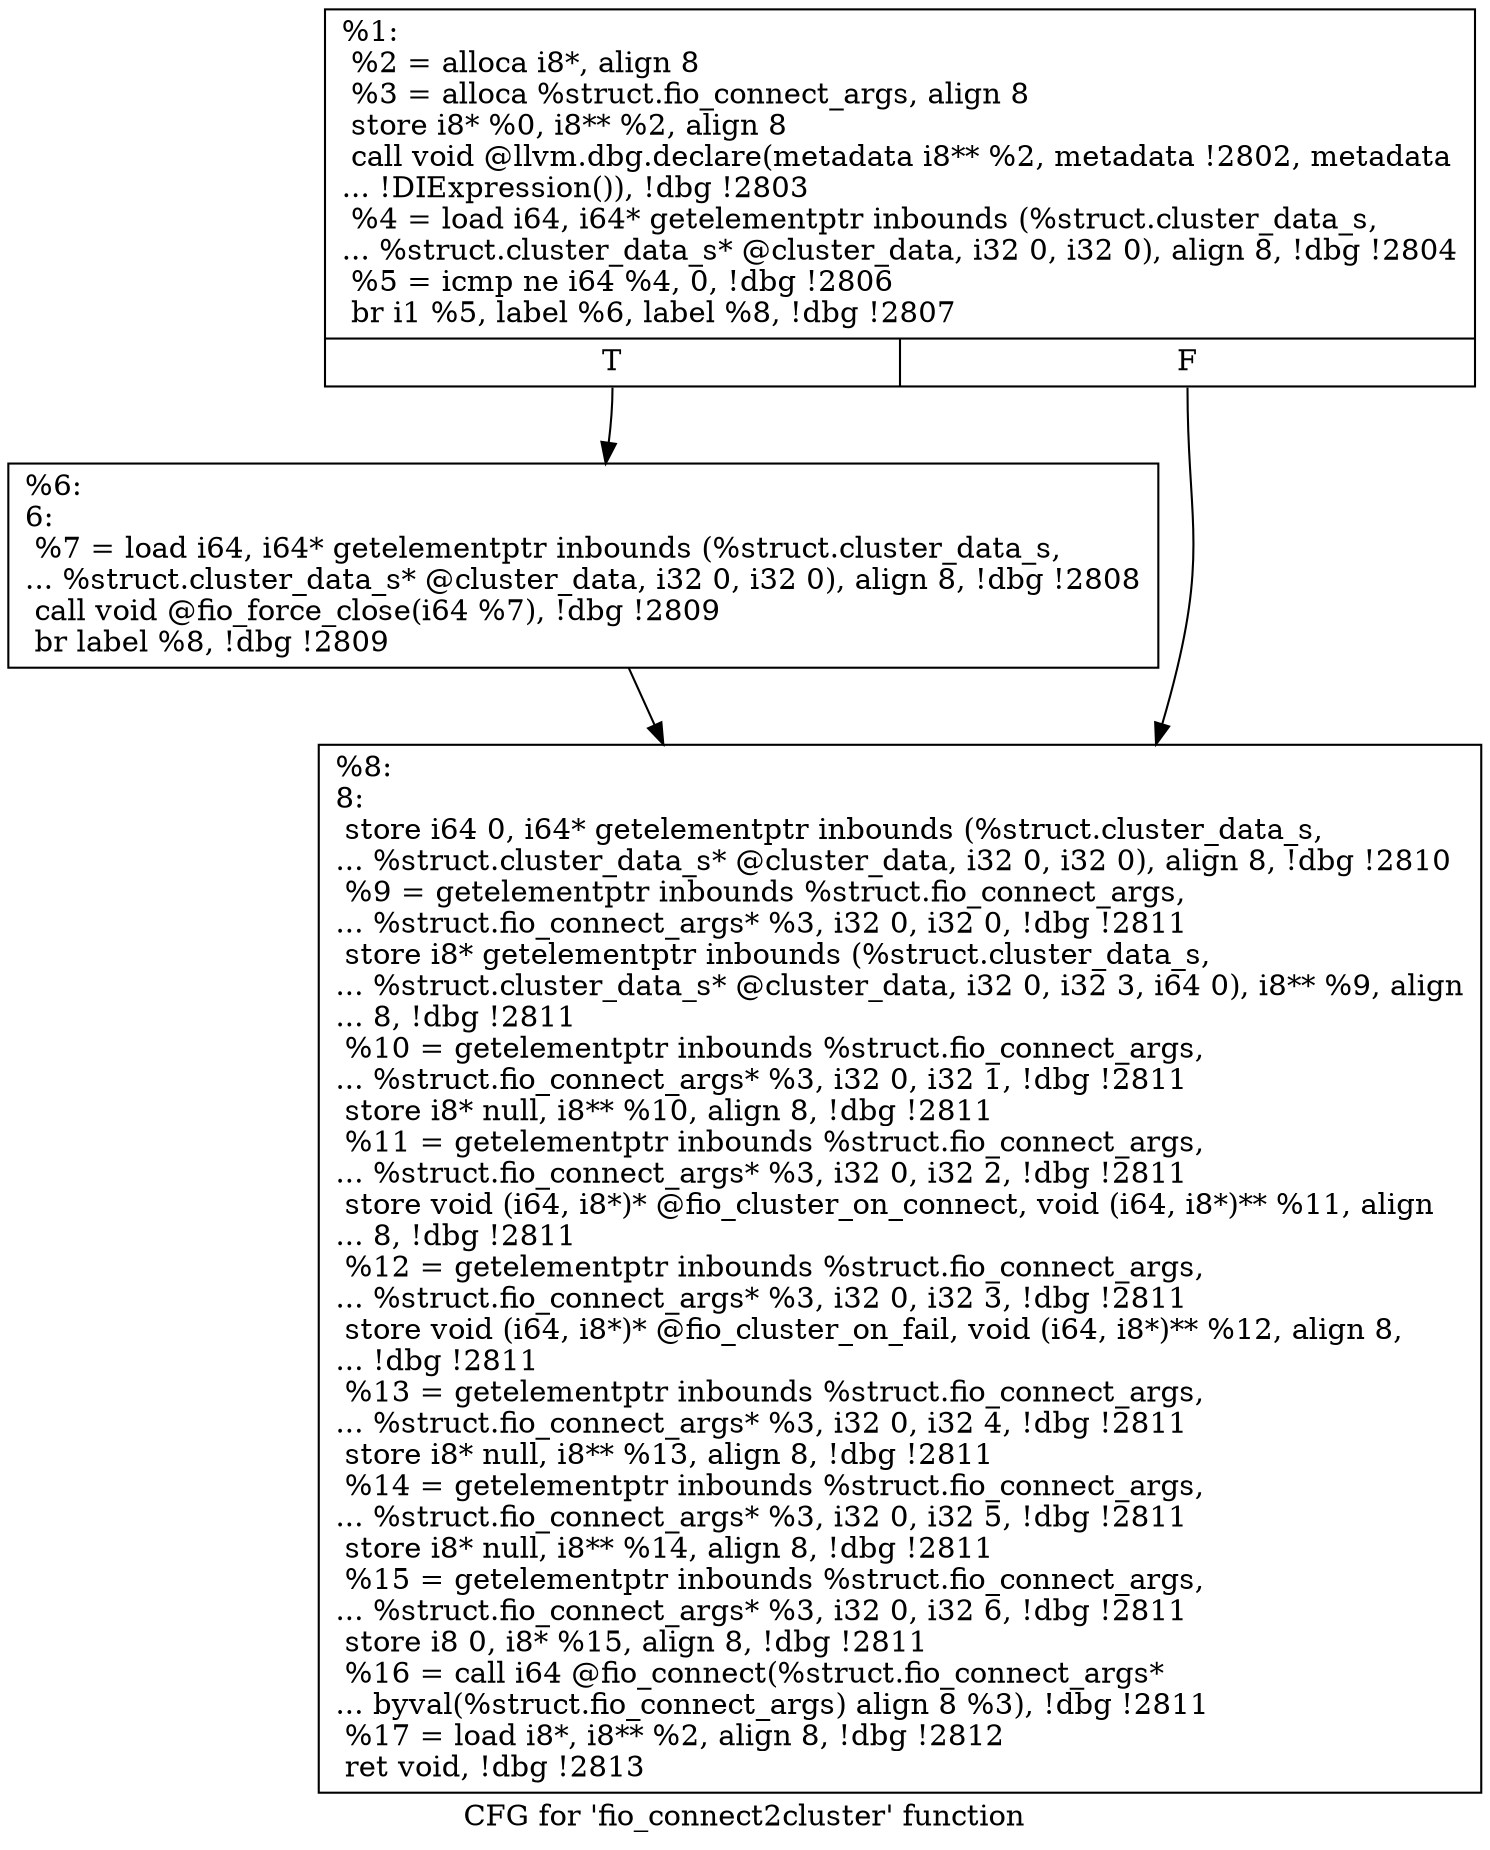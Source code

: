 digraph "CFG for 'fio_connect2cluster' function" {
	label="CFG for 'fio_connect2cluster' function";

	Node0x55685142e680 [shape=record,label="{%1:\l  %2 = alloca i8*, align 8\l  %3 = alloca %struct.fio_connect_args, align 8\l  store i8* %0, i8** %2, align 8\l  call void @llvm.dbg.declare(metadata i8** %2, metadata !2802, metadata\l... !DIExpression()), !dbg !2803\l  %4 = load i64, i64* getelementptr inbounds (%struct.cluster_data_s,\l... %struct.cluster_data_s* @cluster_data, i32 0, i32 0), align 8, !dbg !2804\l  %5 = icmp ne i64 %4, 0, !dbg !2806\l  br i1 %5, label %6, label %8, !dbg !2807\l|{<s0>T|<s1>F}}"];
	Node0x55685142e680:s0 -> Node0x55685142ec80;
	Node0x55685142e680:s1 -> Node0x55685142ecd0;
	Node0x55685142ec80 [shape=record,label="{%6:\l6:                                                \l  %7 = load i64, i64* getelementptr inbounds (%struct.cluster_data_s,\l... %struct.cluster_data_s* @cluster_data, i32 0, i32 0), align 8, !dbg !2808\l  call void @fio_force_close(i64 %7), !dbg !2809\l  br label %8, !dbg !2809\l}"];
	Node0x55685142ec80 -> Node0x55685142ecd0;
	Node0x55685142ecd0 [shape=record,label="{%8:\l8:                                                \l  store i64 0, i64* getelementptr inbounds (%struct.cluster_data_s,\l... %struct.cluster_data_s* @cluster_data, i32 0, i32 0), align 8, !dbg !2810\l  %9 = getelementptr inbounds %struct.fio_connect_args,\l... %struct.fio_connect_args* %3, i32 0, i32 0, !dbg !2811\l  store i8* getelementptr inbounds (%struct.cluster_data_s,\l... %struct.cluster_data_s* @cluster_data, i32 0, i32 3, i64 0), i8** %9, align\l... 8, !dbg !2811\l  %10 = getelementptr inbounds %struct.fio_connect_args,\l... %struct.fio_connect_args* %3, i32 0, i32 1, !dbg !2811\l  store i8* null, i8** %10, align 8, !dbg !2811\l  %11 = getelementptr inbounds %struct.fio_connect_args,\l... %struct.fio_connect_args* %3, i32 0, i32 2, !dbg !2811\l  store void (i64, i8*)* @fio_cluster_on_connect, void (i64, i8*)** %11, align\l... 8, !dbg !2811\l  %12 = getelementptr inbounds %struct.fio_connect_args,\l... %struct.fio_connect_args* %3, i32 0, i32 3, !dbg !2811\l  store void (i64, i8*)* @fio_cluster_on_fail, void (i64, i8*)** %12, align 8,\l... !dbg !2811\l  %13 = getelementptr inbounds %struct.fio_connect_args,\l... %struct.fio_connect_args* %3, i32 0, i32 4, !dbg !2811\l  store i8* null, i8** %13, align 8, !dbg !2811\l  %14 = getelementptr inbounds %struct.fio_connect_args,\l... %struct.fio_connect_args* %3, i32 0, i32 5, !dbg !2811\l  store i8* null, i8** %14, align 8, !dbg !2811\l  %15 = getelementptr inbounds %struct.fio_connect_args,\l... %struct.fio_connect_args* %3, i32 0, i32 6, !dbg !2811\l  store i8 0, i8* %15, align 8, !dbg !2811\l  %16 = call i64 @fio_connect(%struct.fio_connect_args*\l... byval(%struct.fio_connect_args) align 8 %3), !dbg !2811\l  %17 = load i8*, i8** %2, align 8, !dbg !2812\l  ret void, !dbg !2813\l}"];
}
